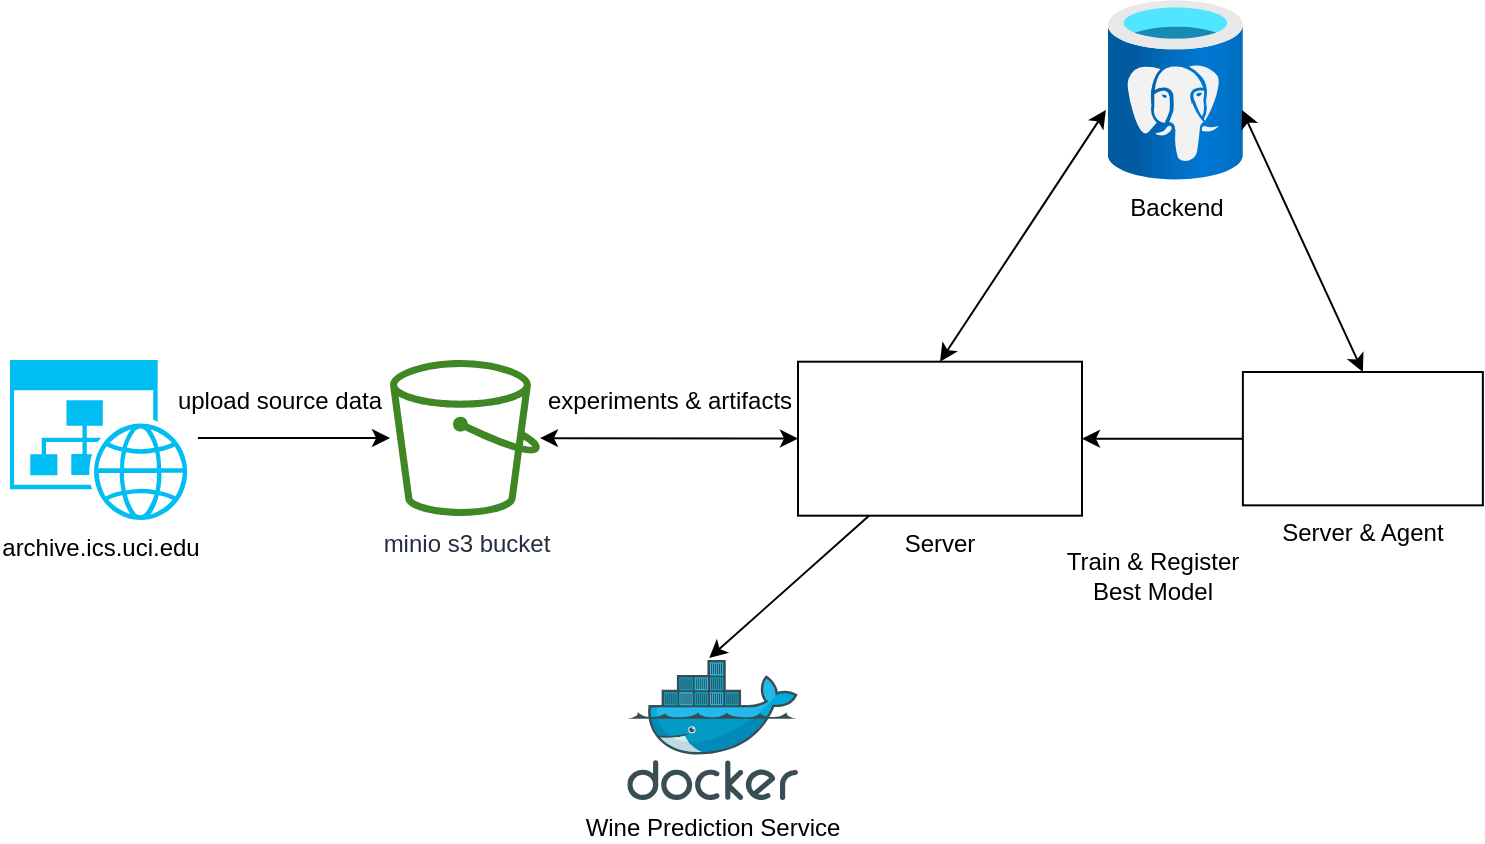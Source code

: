 <mxfile version="21.6.5">
  <diagram name="Page-1" id="dA-IXYMSH2vmlCDXRlRs">
    <mxGraphModel dx="1434" dy="793" grid="1" gridSize="10" guides="1" tooltips="1" connect="1" arrows="1" fold="1" page="1" pageScale="1" pageWidth="850" pageHeight="1100" background="#ffffff" math="0" shadow="0">
      <root>
        <mxCell id="0" />
        <mxCell id="1" parent="0" />
        <mxCell id="VPq9NI1qeD9gLQ_wtsTS-1" value="Server" style="shape=image;verticalLabelPosition=bottom;labelBackgroundColor=default;verticalAlign=top;aspect=fixed;imageAspect=0;image=https://spark.apache.org/images/mlflow-logo.png;imageBorder=default;" parent="1" vertex="1">
          <mxGeometry x="454" y="290.85" width="142" height="76.99" as="geometry" />
        </mxCell>
        <mxCell id="VPq9NI1qeD9gLQ_wtsTS-2" value="Wine Prediction Service" style="image;sketch=0;aspect=fixed;html=1;points=[];align=center;fontSize=12;image=img/lib/mscae/Docker.svg;" parent="1" vertex="1">
          <mxGeometry x="368.63" y="440" width="85.37" height="70" as="geometry" />
        </mxCell>
        <mxCell id="VPq9NI1qeD9gLQ_wtsTS-3" value="minio s3 bucket" style="sketch=0;outlineConnect=0;fontColor=#232F3E;gradientColor=none;fillColor=#3F8624;strokeColor=none;dashed=0;verticalLabelPosition=bottom;verticalAlign=top;align=center;html=1;fontSize=12;fontStyle=0;aspect=fixed;pointerEvents=1;shape=mxgraph.aws4.bucket;" parent="1" vertex="1">
          <mxGeometry x="250" y="290" width="75" height="78" as="geometry" />
        </mxCell>
        <UserObject label="archive.ics.uci.edu" id="VPq9NI1qeD9gLQ_wtsTS-4">
          <mxCell style="verticalLabelPosition=bottom;html=1;verticalAlign=top;align=center;strokeColor=none;fillColor=#00BEF2;shape=mxgraph.azure.website_generic;pointerEvents=1;" parent="1" vertex="1">
            <mxGeometry x="60" y="290" width="90" height="80" as="geometry" />
          </mxCell>
        </UserObject>
        <mxCell id="VPq9NI1qeD9gLQ_wtsTS-6" value="Server &amp; Agent" style="shape=image;verticalLabelPosition=bottom;labelBackgroundColor=default;verticalAlign=top;aspect=fixed;imageAspect=0;image=https://seekvectorlogo.com/wp-content/uploads/2023/03/prefect-technologies-inc-vector-logo.png;imageBorder=default;" parent="1" vertex="1">
          <mxGeometry x="676.43" y="296" width="120" height="66.67" as="geometry" />
        </mxCell>
        <mxCell id="VPq9NI1qeD9gLQ_wtsTS-8" value="upload source data" style="shape=image;verticalLabelPosition=bottom;labelBackgroundColor=default;verticalAlign=top;aspect=fixed;imageAspect=0;image=https://upload.wikimedia.org/wikipedia/commons/thumb/c/c3/Python-logo-notext.svg/1869px-Python-logo-notext.svg.png;" parent="1" vertex="1">
          <mxGeometry x="160" y="220.0" width="70" height="76.71" as="geometry" />
        </mxCell>
        <mxCell id="VPq9NI1qeD9gLQ_wtsTS-9" value="" style="endArrow=classic;html=1;rounded=0;exitX=1.044;exitY=0.488;exitDx=0;exitDy=0;exitPerimeter=0;" parent="1" source="VPq9NI1qeD9gLQ_wtsTS-4" target="VPq9NI1qeD9gLQ_wtsTS-3" edge="1">
          <mxGeometry width="50" height="50" relative="1" as="geometry">
            <mxPoint x="480" y="280" as="sourcePoint" />
            <mxPoint x="530" y="230" as="targetPoint" />
          </mxGeometry>
        </mxCell>
        <mxCell id="VPq9NI1qeD9gLQ_wtsTS-10" value="Backend" style="image;aspect=fixed;html=1;points=[];align=center;fontSize=12;image=img/lib/azure2/databases/Azure_Database_PostgreSQL_Server.svg;" parent="1" vertex="1">
          <mxGeometry x="608.93" y="110" width="67.5" height="90" as="geometry" />
        </mxCell>
        <mxCell id="VPq9NI1qeD9gLQ_wtsTS-11" value="" style="endArrow=classic;startArrow=classic;html=1;rounded=0;exitX=0.5;exitY=0;exitDx=0;exitDy=0;entryX=-0.015;entryY=0.611;entryDx=0;entryDy=0;entryPerimeter=0;" parent="1" source="VPq9NI1qeD9gLQ_wtsTS-1" target="VPq9NI1qeD9gLQ_wtsTS-10" edge="1">
          <mxGeometry width="50" height="50" relative="1" as="geometry">
            <mxPoint x="460" y="330" as="sourcePoint" />
            <mxPoint x="510" y="280" as="targetPoint" />
          </mxGeometry>
        </mxCell>
        <mxCell id="VPq9NI1qeD9gLQ_wtsTS-12" value="" style="endArrow=classic;startArrow=classic;html=1;rounded=0;" parent="1" source="VPq9NI1qeD9gLQ_wtsTS-1" target="VPq9NI1qeD9gLQ_wtsTS-3" edge="1">
          <mxGeometry width="50" height="50" relative="1" as="geometry">
            <mxPoint x="410" y="330" as="sourcePoint" />
            <mxPoint x="510" y="280" as="targetPoint" />
          </mxGeometry>
        </mxCell>
        <mxCell id="VPq9NI1qeD9gLQ_wtsTS-13" value="experiments &amp; artifacts" style="shape=image;verticalLabelPosition=bottom;labelBackgroundColor=default;verticalAlign=top;aspect=fixed;imageAspect=0;image=https://upload.wikimedia.org/wikipedia/commons/thumb/c/c3/Python-logo-notext.svg/1869px-Python-logo-notext.svg.png;" parent="1" vertex="1">
          <mxGeometry x="355" y="220.0" width="70" height="76.71" as="geometry" />
        </mxCell>
        <mxCell id="VPq9NI1qeD9gLQ_wtsTS-14" value="" style="endArrow=classic;startArrow=classic;html=1;rounded=0;exitX=0.5;exitY=0;exitDx=0;exitDy=0;entryX=0.994;entryY=0.611;entryDx=0;entryDy=0;entryPerimeter=0;" parent="1" source="VPq9NI1qeD9gLQ_wtsTS-6" target="VPq9NI1qeD9gLQ_wtsTS-10" edge="1">
          <mxGeometry width="50" height="50" relative="1" as="geometry">
            <mxPoint x="532" y="303" as="sourcePoint" />
            <mxPoint x="618" y="175" as="targetPoint" />
          </mxGeometry>
        </mxCell>
        <mxCell id="VPq9NI1qeD9gLQ_wtsTS-15" value="" style="endArrow=classic;html=1;rounded=0;exitX=0;exitY=0.5;exitDx=0;exitDy=0;" parent="1" source="VPq9NI1qeD9gLQ_wtsTS-6" target="VPq9NI1qeD9gLQ_wtsTS-1" edge="1">
          <mxGeometry width="50" height="50" relative="1" as="geometry">
            <mxPoint x="460" y="330" as="sourcePoint" />
            <mxPoint x="510" y="280" as="targetPoint" />
          </mxGeometry>
        </mxCell>
        <mxCell id="VPq9NI1qeD9gLQ_wtsTS-16" value="Train &amp;amp; Register&lt;br&gt;Best Model" style="text;html=1;align=center;verticalAlign=middle;resizable=0;points=[];autosize=1;strokeColor=none;fillColor=none;" parent="1" vertex="1">
          <mxGeometry x="576" y="378" width="110" height="40" as="geometry" />
        </mxCell>
        <mxCell id="VPq9NI1qeD9gLQ_wtsTS-17" value="" style="endArrow=classic;html=1;rounded=0;exitX=0.25;exitY=1;exitDx=0;exitDy=0;entryX=0.48;entryY=-0.014;entryDx=0;entryDy=0;entryPerimeter=0;" parent="1" source="VPq9NI1qeD9gLQ_wtsTS-1" target="VPq9NI1qeD9gLQ_wtsTS-2" edge="1">
          <mxGeometry width="50" height="50" relative="1" as="geometry">
            <mxPoint x="460" y="330" as="sourcePoint" />
            <mxPoint x="510" y="280" as="targetPoint" />
          </mxGeometry>
        </mxCell>
      </root>
    </mxGraphModel>
  </diagram>
</mxfile>

